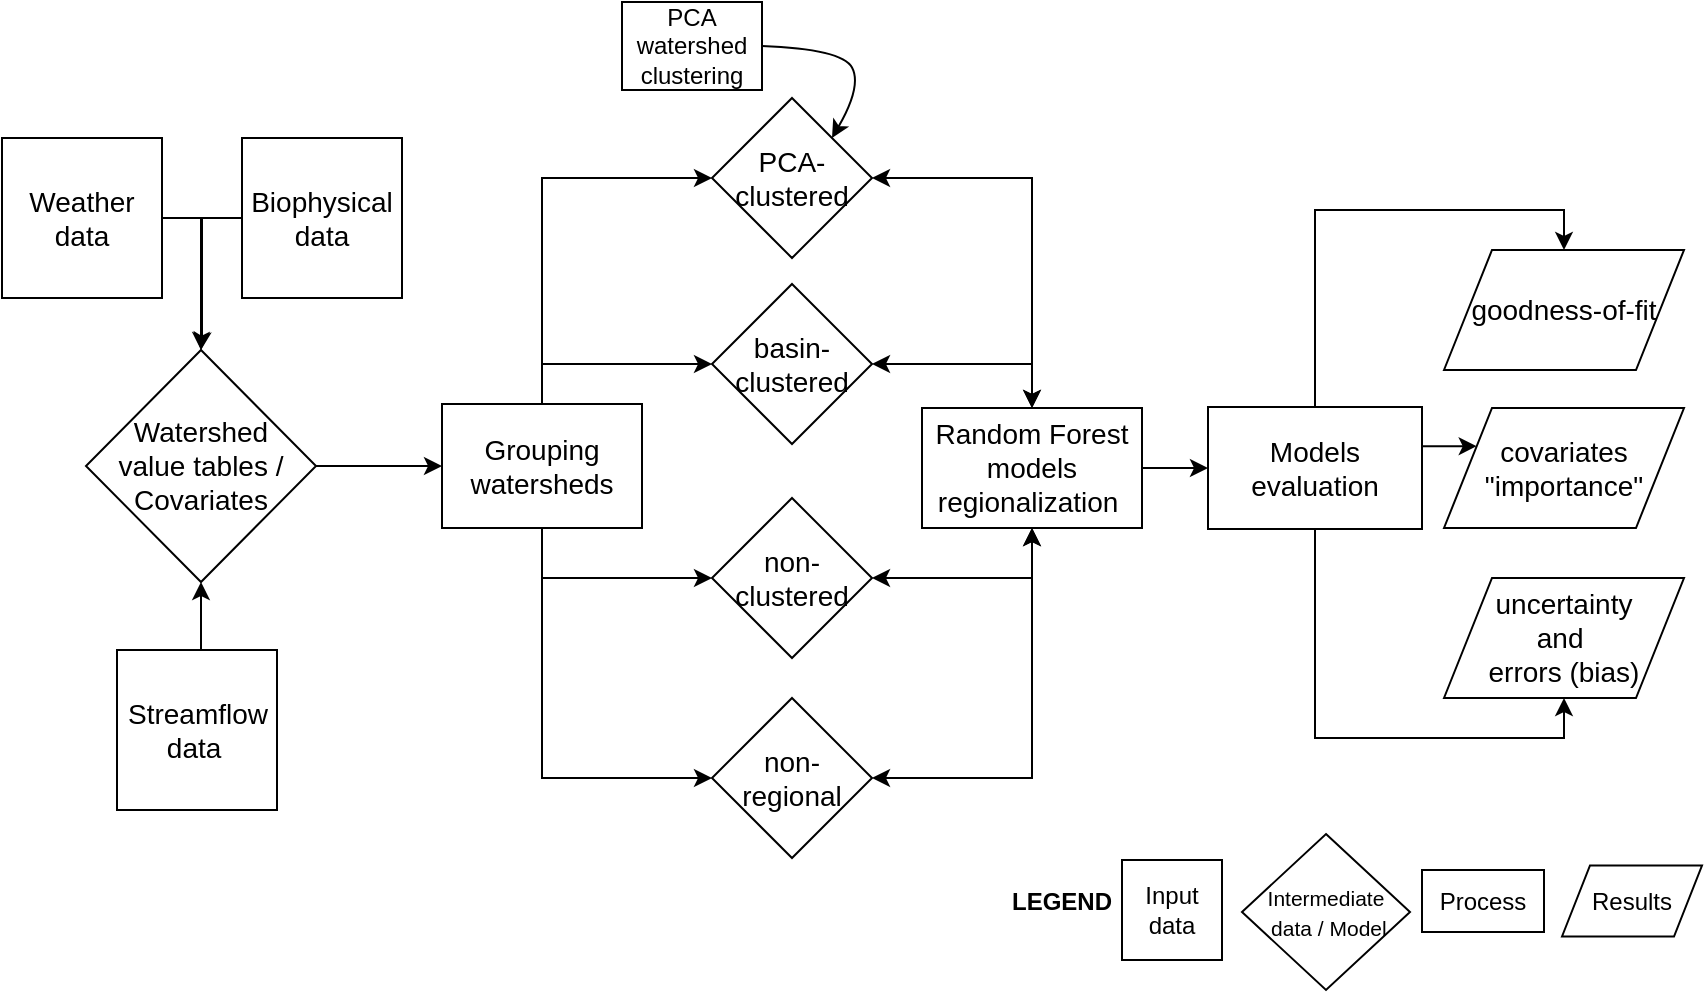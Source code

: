 <mxfile version="13.1.1" type="github">
  <diagram id="bYQAmi5o1peEwi6wcEYm" name="Page-1">
    <mxGraphModel dx="1483" dy="881" grid="1" gridSize="10" guides="1" tooltips="1" connect="1" arrows="1" fold="1" page="1" pageScale="1" pageWidth="850" pageHeight="1100" math="0" shadow="0">
      <root>
        <mxCell id="0" />
        <mxCell id="1" parent="0" />
        <mxCell id="tvpbmF-MqwZpzHDY8pP6-20" style="edgeStyle=orthogonalEdgeStyle;rounded=0;orthogonalLoop=1;jettySize=auto;html=1;exitX=0.5;exitY=0;exitDx=0;exitDy=0;entryX=0;entryY=0.5;entryDx=0;entryDy=0;" parent="1" source="tvpbmF-MqwZpzHDY8pP6-1" target="tvpbmF-MqwZpzHDY8pP6-10" edge="1">
          <mxGeometry relative="1" as="geometry" />
        </mxCell>
        <mxCell id="tvpbmF-MqwZpzHDY8pP6-21" style="edgeStyle=orthogonalEdgeStyle;rounded=0;orthogonalLoop=1;jettySize=auto;html=1;exitX=0.5;exitY=1;exitDx=0;exitDy=0;entryX=0;entryY=0.5;entryDx=0;entryDy=0;" parent="1" source="tvpbmF-MqwZpzHDY8pP6-1" target="tvpbmF-MqwZpzHDY8pP6-18" edge="1">
          <mxGeometry relative="1" as="geometry" />
        </mxCell>
        <mxCell id="tvpbmF-MqwZpzHDY8pP6-24" style="edgeStyle=orthogonalEdgeStyle;rounded=0;orthogonalLoop=1;jettySize=auto;html=1;exitX=0.5;exitY=1;exitDx=0;exitDy=0;entryX=0;entryY=0.5;entryDx=0;entryDy=0;" parent="1" source="tvpbmF-MqwZpzHDY8pP6-1" target="tvpbmF-MqwZpzHDY8pP6-17" edge="1">
          <mxGeometry relative="1" as="geometry" />
        </mxCell>
        <mxCell id="tvpbmF-MqwZpzHDY8pP6-25" style="edgeStyle=orthogonalEdgeStyle;rounded=0;orthogonalLoop=1;jettySize=auto;html=1;exitX=0.5;exitY=0;exitDx=0;exitDy=0;entryX=0;entryY=0.5;entryDx=0;entryDy=0;" parent="1" source="tvpbmF-MqwZpzHDY8pP6-1" target="tvpbmF-MqwZpzHDY8pP6-16" edge="1">
          <mxGeometry relative="1" as="geometry" />
        </mxCell>
        <mxCell id="tvpbmF-MqwZpzHDY8pP6-1" value="&lt;font style=&quot;font-size: 14px&quot;&gt;Grouping watersheds&lt;/font&gt;" style="rounded=0;whiteSpace=wrap;html=1;" parent="1" vertex="1">
          <mxGeometry x="220" y="257" width="100" height="62" as="geometry" />
        </mxCell>
        <mxCell id="ImHnCGzejqPpslmc5MgL-2" style="edgeStyle=orthogonalEdgeStyle;rounded=0;orthogonalLoop=1;jettySize=auto;html=1;exitX=0.5;exitY=1;exitDx=0;exitDy=0;entryX=1;entryY=0.5;entryDx=0;entryDy=0;startArrow=classic;startFill=1;endArrow=classic;endFill=1;" parent="1" source="tvpbmF-MqwZpzHDY8pP6-3" target="tvpbmF-MqwZpzHDY8pP6-18" edge="1">
          <mxGeometry relative="1" as="geometry" />
        </mxCell>
        <mxCell id="ImHnCGzejqPpslmc5MgL-3" style="edgeStyle=orthogonalEdgeStyle;rounded=0;orthogonalLoop=1;jettySize=auto;html=1;exitX=0.5;exitY=1;exitDx=0;exitDy=0;entryX=1;entryY=0.5;entryDx=0;entryDy=0;startArrow=classic;startFill=1;endArrow=classic;endFill=1;" parent="1" source="tvpbmF-MqwZpzHDY8pP6-3" target="tvpbmF-MqwZpzHDY8pP6-17" edge="1">
          <mxGeometry relative="1" as="geometry" />
        </mxCell>
        <mxCell id="ImHnCGzejqPpslmc5MgL-4" style="edgeStyle=orthogonalEdgeStyle;rounded=0;orthogonalLoop=1;jettySize=auto;html=1;exitX=0.5;exitY=0;exitDx=0;exitDy=0;entryX=1;entryY=0.5;entryDx=0;entryDy=0;startArrow=classic;startFill=1;endArrow=classic;endFill=1;" parent="1" source="tvpbmF-MqwZpzHDY8pP6-3" target="tvpbmF-MqwZpzHDY8pP6-16" edge="1">
          <mxGeometry relative="1" as="geometry" />
        </mxCell>
        <mxCell id="GPy3sWuagdF8fRk9qJid-3" style="edgeStyle=orthogonalEdgeStyle;rounded=0;orthogonalLoop=1;jettySize=auto;html=1;exitX=1;exitY=0.5;exitDx=0;exitDy=0;entryX=0;entryY=0.5;entryDx=0;entryDy=0;" parent="1" source="tvpbmF-MqwZpzHDY8pP6-3" target="ImHnCGzejqPpslmc5MgL-5" edge="1">
          <mxGeometry relative="1" as="geometry" />
        </mxCell>
        <mxCell id="tvpbmF-MqwZpzHDY8pP6-3" value="&lt;font style=&quot;font-size: 14px&quot;&gt;Random Forest models regionalization&amp;nbsp;&lt;/font&gt;" style="rounded=0;whiteSpace=wrap;html=1;" parent="1" vertex="1">
          <mxGeometry x="460" y="259" width="110" height="60" as="geometry" />
        </mxCell>
        <mxCell id="ImHnCGzejqPpslmc5MgL-36" style="edgeStyle=orthogonalEdgeStyle;rounded=0;orthogonalLoop=1;jettySize=auto;html=1;exitX=1;exitY=0.5;exitDx=0;exitDy=0;entryX=0;entryY=0.5;entryDx=0;entryDy=0;startArrow=none;startFill=0;endArrow=classic;endFill=1;" parent="1" source="tvpbmF-MqwZpzHDY8pP6-5" target="tvpbmF-MqwZpzHDY8pP6-1" edge="1">
          <mxGeometry relative="1" as="geometry" />
        </mxCell>
        <mxCell id="tvpbmF-MqwZpzHDY8pP6-5" value="&lt;font style=&quot;font-size: 14px&quot;&gt;Watershed &lt;br&gt;value tables / Covariates&lt;/font&gt;" style="rhombus;whiteSpace=wrap;html=1;" parent="1" vertex="1">
          <mxGeometry x="42" y="230" width="115" height="116" as="geometry" />
        </mxCell>
        <mxCell id="ImHnCGzejqPpslmc5MgL-31" style="edgeStyle=orthogonalEdgeStyle;rounded=0;orthogonalLoop=1;jettySize=auto;html=1;exitX=0;exitY=0.5;exitDx=0;exitDy=0;entryX=0.5;entryY=0;entryDx=0;entryDy=0;startArrow=none;startFill=0;endArrow=classic;endFill=1;" parent="1" source="tvpbmF-MqwZpzHDY8pP6-7" target="tvpbmF-MqwZpzHDY8pP6-5" edge="1">
          <mxGeometry relative="1" as="geometry" />
        </mxCell>
        <mxCell id="tvpbmF-MqwZpzHDY8pP6-7" value="&lt;span&gt;&lt;font style=&quot;font-size: 14px&quot;&gt;Biophysical data&lt;/font&gt;&lt;/span&gt;" style="whiteSpace=wrap;html=1;aspect=fixed;" parent="1" vertex="1">
          <mxGeometry x="120" y="124" width="80" height="80" as="geometry" />
        </mxCell>
        <mxCell id="ImHnCGzejqPpslmc5MgL-30" style="edgeStyle=orthogonalEdgeStyle;rounded=0;orthogonalLoop=1;jettySize=auto;html=1;exitX=1;exitY=0.5;exitDx=0;exitDy=0;entryX=0.5;entryY=0;entryDx=0;entryDy=0;startArrow=none;startFill=0;endArrow=classic;endFill=1;" parent="1" source="tvpbmF-MqwZpzHDY8pP6-8" target="tvpbmF-MqwZpzHDY8pP6-5" edge="1">
          <mxGeometry relative="1" as="geometry" />
        </mxCell>
        <mxCell id="tvpbmF-MqwZpzHDY8pP6-8" value="&lt;font style=&quot;font-size: 14px&quot;&gt;Weather data&lt;/font&gt;" style="whiteSpace=wrap;html=1;aspect=fixed;" parent="1" vertex="1">
          <mxGeometry y="124" width="80" height="80" as="geometry" />
        </mxCell>
        <mxCell id="tvpbmF-MqwZpzHDY8pP6-36" style="edgeStyle=orthogonalEdgeStyle;rounded=0;orthogonalLoop=1;jettySize=auto;html=1;exitX=0.5;exitY=0;exitDx=0;exitDy=0;entryX=0.5;entryY=1;entryDx=0;entryDy=0;" parent="1" source="tvpbmF-MqwZpzHDY8pP6-9" target="tvpbmF-MqwZpzHDY8pP6-5" edge="1">
          <mxGeometry relative="1" as="geometry" />
        </mxCell>
        <mxCell id="tvpbmF-MqwZpzHDY8pP6-9" value="&lt;span&gt;&lt;font style=&quot;font-size: 14px&quot;&gt;Streamflow data&amp;nbsp;&lt;/font&gt;&lt;/span&gt;" style="whiteSpace=wrap;html=1;aspect=fixed;" parent="1" vertex="1">
          <mxGeometry x="57.5" y="380" width="80" height="80" as="geometry" />
        </mxCell>
        <mxCell id="ImHnCGzejqPpslmc5MgL-1" style="edgeStyle=orthogonalEdgeStyle;rounded=0;orthogonalLoop=1;jettySize=auto;html=1;exitX=1;exitY=0.5;exitDx=0;exitDy=0;entryX=0.5;entryY=0;entryDx=0;entryDy=0;endArrow=classic;endFill=1;startArrow=classic;startFill=1;" parent="1" source="tvpbmF-MqwZpzHDY8pP6-10" target="tvpbmF-MqwZpzHDY8pP6-3" edge="1">
          <mxGeometry relative="1" as="geometry" />
        </mxCell>
        <mxCell id="tvpbmF-MqwZpzHDY8pP6-10" value="&lt;font style=&quot;font-size: 14px&quot;&gt;PCA-clustered&lt;/font&gt;" style="rhombus;whiteSpace=wrap;html=1;" parent="1" vertex="1">
          <mxGeometry x="355" y="104" width="80" height="80" as="geometry" />
        </mxCell>
        <mxCell id="tvpbmF-MqwZpzHDY8pP6-16" value="&lt;font style=&quot;font-size: 14px&quot;&gt;basin-clustered&lt;/font&gt;" style="rhombus;whiteSpace=wrap;html=1;" parent="1" vertex="1">
          <mxGeometry x="355" y="197" width="80" height="80" as="geometry" />
        </mxCell>
        <mxCell id="tvpbmF-MqwZpzHDY8pP6-17" value="&lt;font style=&quot;font-size: 14px&quot;&gt;non-&lt;br&gt;clustered&lt;/font&gt;" style="rhombus;whiteSpace=wrap;html=1;" parent="1" vertex="1">
          <mxGeometry x="355" y="304" width="80" height="80" as="geometry" />
        </mxCell>
        <mxCell id="tvpbmF-MqwZpzHDY8pP6-18" value="&lt;font style=&quot;font-size: 14px&quot;&gt;non-&lt;br&gt;regional&lt;/font&gt;" style="rhombus;whiteSpace=wrap;html=1;" parent="1" vertex="1">
          <mxGeometry x="355" y="404" width="80" height="80" as="geometry" />
        </mxCell>
        <mxCell id="ImHnCGzejqPpslmc5MgL-42" style="edgeStyle=orthogonalEdgeStyle;rounded=0;orthogonalLoop=1;jettySize=auto;html=1;exitX=0.5;exitY=0;exitDx=0;exitDy=0;entryX=0.5;entryY=0;entryDx=0;entryDy=0;startArrow=none;startFill=0;endArrow=classic;endFill=1;" parent="1" source="ImHnCGzejqPpslmc5MgL-5" target="ImHnCGzejqPpslmc5MgL-22" edge="1">
          <mxGeometry relative="1" as="geometry" />
        </mxCell>
        <mxCell id="ImHnCGzejqPpslmc5MgL-44" style="edgeStyle=orthogonalEdgeStyle;rounded=0;orthogonalLoop=1;jettySize=auto;html=1;exitX=0.5;exitY=1;exitDx=0;exitDy=0;entryX=0.5;entryY=1;entryDx=0;entryDy=0;startArrow=none;startFill=0;endArrow=classic;endFill=1;" parent="1" source="ImHnCGzejqPpslmc5MgL-5" target="ImHnCGzejqPpslmc5MgL-24" edge="1">
          <mxGeometry relative="1" as="geometry" />
        </mxCell>
        <mxCell id="ImHnCGzejqPpslmc5MgL-48" style="edgeStyle=orthogonalEdgeStyle;rounded=0;orthogonalLoop=1;jettySize=auto;html=1;exitX=1;exitY=0.25;exitDx=0;exitDy=0;entryX=0;entryY=0.25;entryDx=0;entryDy=0;startArrow=none;startFill=0;endArrow=classic;endFill=1;" parent="1" source="ImHnCGzejqPpslmc5MgL-5" target="ImHnCGzejqPpslmc5MgL-23" edge="1">
          <mxGeometry relative="1" as="geometry">
            <Array as="points">
              <mxPoint x="707" y="278" />
            </Array>
          </mxGeometry>
        </mxCell>
        <mxCell id="ImHnCGzejqPpslmc5MgL-5" value="&lt;font style=&quot;font-size: 14px&quot;&gt;Models evaluation&lt;/font&gt;" style="rounded=0;whiteSpace=wrap;html=1;" parent="1" vertex="1">
          <mxGeometry x="603" y="258.5" width="107" height="61" as="geometry" />
        </mxCell>
        <mxCell id="ImHnCGzejqPpslmc5MgL-15" value="" style="curved=1;endArrow=classic;html=1;exitX=1;exitY=0.5;exitDx=0;exitDy=0;entryX=1;entryY=0;entryDx=0;entryDy=0;" parent="1" source="ImHnCGzejqPpslmc5MgL-38" target="tvpbmF-MqwZpzHDY8pP6-10" edge="1">
          <mxGeometry width="50" height="50" relative="1" as="geometry">
            <mxPoint x="378" y="90" as="sourcePoint" />
            <mxPoint x="420" y="29.5" as="targetPoint" />
            <Array as="points">
              <mxPoint x="420" y="79.5" />
              <mxPoint x="430" y="98" />
            </Array>
          </mxGeometry>
        </mxCell>
        <mxCell id="ImHnCGzejqPpslmc5MgL-22" value="&lt;font style=&quot;font-size: 14px&quot;&gt;goodness-of-fit&lt;/font&gt;" style="shape=parallelogram;perimeter=parallelogramPerimeter;whiteSpace=wrap;html=1;" parent="1" vertex="1">
          <mxGeometry x="721" y="180" width="120" height="60" as="geometry" />
        </mxCell>
        <mxCell id="ImHnCGzejqPpslmc5MgL-23" value="&lt;font style=&quot;font-size: 14px&quot;&gt;covariates &quot;importance&quot;&lt;/font&gt;" style="shape=parallelogram;perimeter=parallelogramPerimeter;whiteSpace=wrap;html=1;" parent="1" vertex="1">
          <mxGeometry x="721" y="259" width="120" height="60" as="geometry" />
        </mxCell>
        <mxCell id="ImHnCGzejqPpslmc5MgL-24" value="&lt;font style=&quot;font-size: 14px&quot;&gt;uncertainty &lt;br&gt;and&amp;nbsp;&lt;br&gt;errors (bias)&lt;/font&gt;" style="shape=parallelogram;perimeter=parallelogramPerimeter;whiteSpace=wrap;html=1;" parent="1" vertex="1">
          <mxGeometry x="721" y="344" width="120" height="60" as="geometry" />
        </mxCell>
        <mxCell id="ImHnCGzejqPpslmc5MgL-25" value="&lt;span&gt;Input data&lt;/span&gt;" style="whiteSpace=wrap;html=1;aspect=fixed;" parent="1" vertex="1">
          <mxGeometry x="560" y="485" width="50" height="50" as="geometry" />
        </mxCell>
        <mxCell id="ImHnCGzejqPpslmc5MgL-26" value="&lt;font style=&quot;font-size: 10.5px&quot;&gt;Intermediate&lt;br&gt;&amp;nbsp;data / Model&lt;/font&gt;" style="rhombus;whiteSpace=wrap;html=1;" parent="1" vertex="1">
          <mxGeometry x="620" y="472" width="84" height="78" as="geometry" />
        </mxCell>
        <mxCell id="ImHnCGzejqPpslmc5MgL-27" value="Process" style="rounded=0;whiteSpace=wrap;html=1;" parent="1" vertex="1">
          <mxGeometry x="710" y="490" width="61" height="31" as="geometry" />
        </mxCell>
        <mxCell id="ImHnCGzejqPpslmc5MgL-28" value="Results" style="shape=parallelogram;perimeter=parallelogramPerimeter;whiteSpace=wrap;html=1;" parent="1" vertex="1">
          <mxGeometry x="780" y="487.75" width="70" height="35.5" as="geometry" />
        </mxCell>
        <mxCell id="ImHnCGzejqPpslmc5MgL-32" value="LEGEND" style="text;html=1;strokeColor=none;fillColor=none;align=center;verticalAlign=middle;whiteSpace=wrap;rounded=0;fontStyle=1" parent="1" vertex="1">
          <mxGeometry x="510" y="495.5" width="40" height="20" as="geometry" />
        </mxCell>
        <mxCell id="ImHnCGzejqPpslmc5MgL-38" value="&lt;font style=&quot;font-size: 12px&quot;&gt;PCA &lt;br&gt;watershed clustering&lt;/font&gt;" style="rounded=0;whiteSpace=wrap;html=1;" parent="1" vertex="1">
          <mxGeometry x="310" y="56" width="70" height="44" as="geometry" />
        </mxCell>
      </root>
    </mxGraphModel>
  </diagram>
</mxfile>
